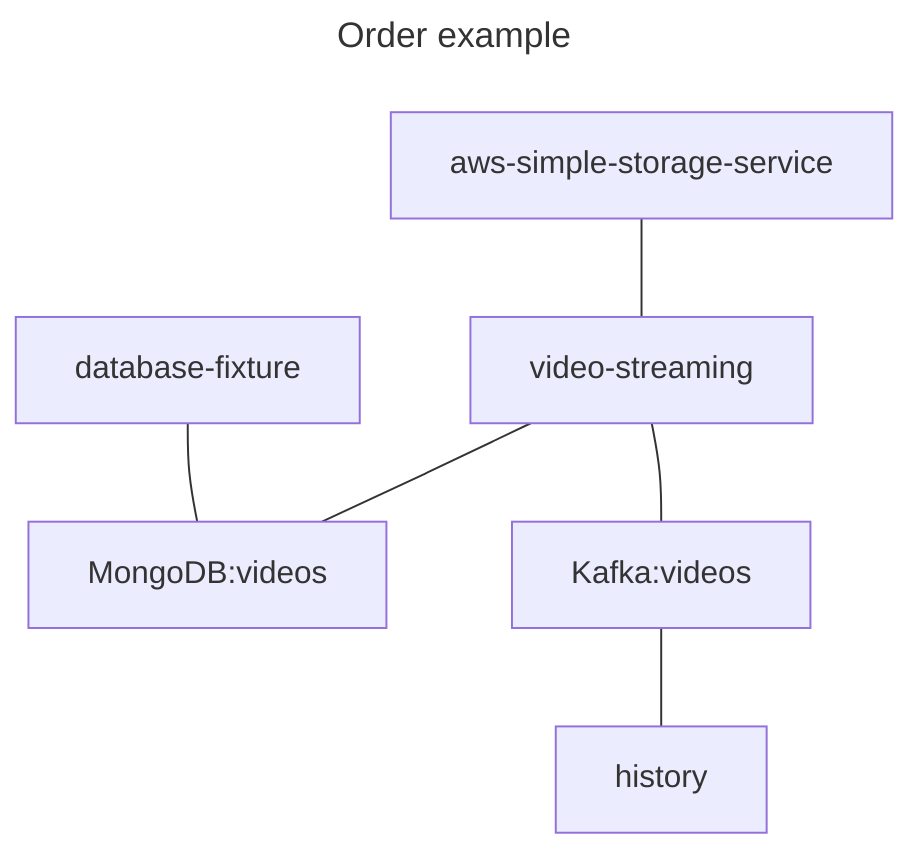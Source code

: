 ---
title: Order example
---
flowchart TB
    aws-simple-storage-service --- video-streaming
    database-fixture --- MongoDB:videos
    video-streaming --- Kafka:videos
    video-streaming --- MongoDB:videos
    Kafka:videos --- history